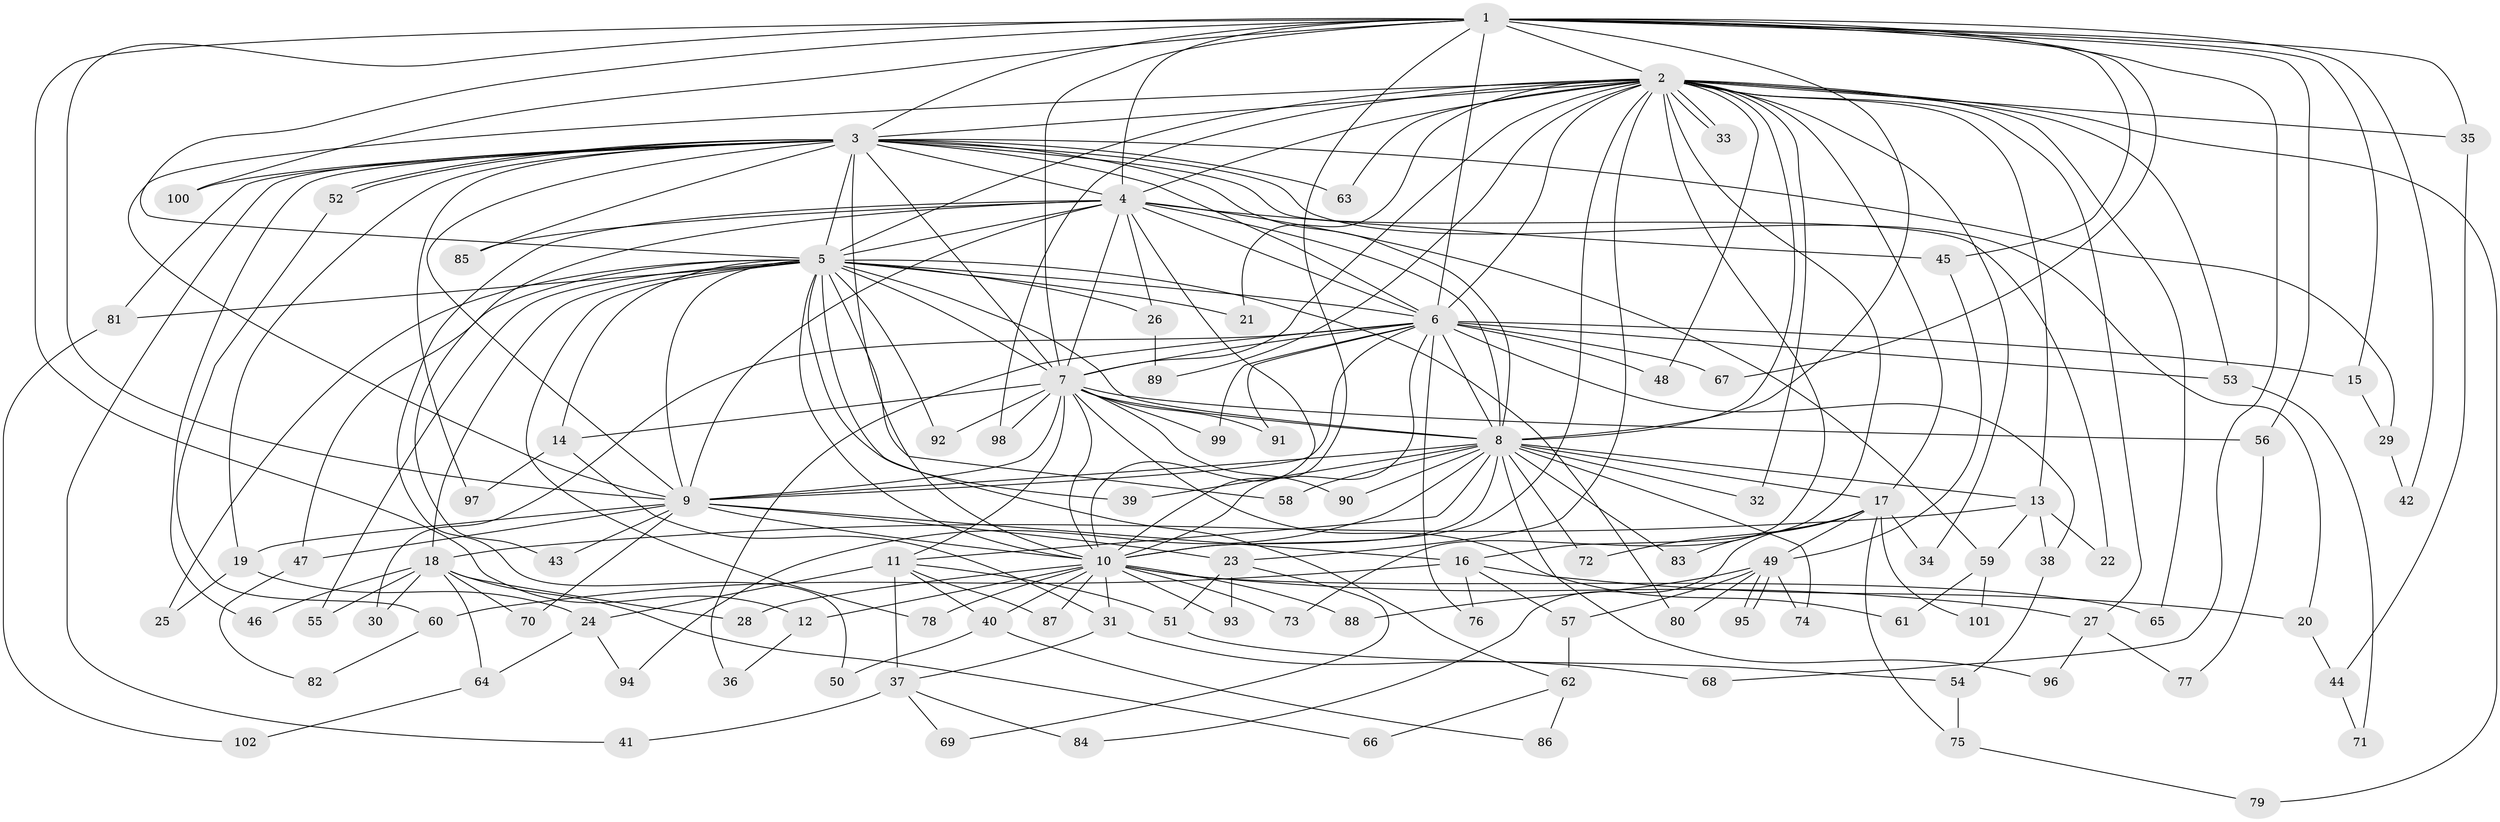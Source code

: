// coarse degree distribution, {16: 0.012987012987012988, 24: 0.025974025974025976, 21: 0.012987012987012988, 20: 0.012987012987012988, 18: 0.012987012987012988, 15: 0.012987012987012988, 17: 0.012987012987012988, 7: 0.012987012987012988, 3: 0.12987012987012986, 6: 0.025974025974025976, 4: 0.11688311688311688, 5: 0.03896103896103896, 9: 0.012987012987012988, 8: 0.025974025974025976, 2: 0.5324675324675324}
// Generated by graph-tools (version 1.1) at 2025/51/02/27/25 19:51:44]
// undirected, 102 vertices, 229 edges
graph export_dot {
graph [start="1"]
  node [color=gray90,style=filled];
  1;
  2;
  3;
  4;
  5;
  6;
  7;
  8;
  9;
  10;
  11;
  12;
  13;
  14;
  15;
  16;
  17;
  18;
  19;
  20;
  21;
  22;
  23;
  24;
  25;
  26;
  27;
  28;
  29;
  30;
  31;
  32;
  33;
  34;
  35;
  36;
  37;
  38;
  39;
  40;
  41;
  42;
  43;
  44;
  45;
  46;
  47;
  48;
  49;
  50;
  51;
  52;
  53;
  54;
  55;
  56;
  57;
  58;
  59;
  60;
  61;
  62;
  63;
  64;
  65;
  66;
  67;
  68;
  69;
  70;
  71;
  72;
  73;
  74;
  75;
  76;
  77;
  78;
  79;
  80;
  81;
  82;
  83;
  84;
  85;
  86;
  87;
  88;
  89;
  90;
  91;
  92;
  93;
  94;
  95;
  96;
  97;
  98;
  99;
  100;
  101;
  102;
  1 -- 2;
  1 -- 3;
  1 -- 4;
  1 -- 5;
  1 -- 6;
  1 -- 7;
  1 -- 8;
  1 -- 9;
  1 -- 10;
  1 -- 12;
  1 -- 15;
  1 -- 35;
  1 -- 42;
  1 -- 45;
  1 -- 56;
  1 -- 67;
  1 -- 68;
  1 -- 100;
  2 -- 3;
  2 -- 4;
  2 -- 5;
  2 -- 6;
  2 -- 7;
  2 -- 8;
  2 -- 9;
  2 -- 10;
  2 -- 13;
  2 -- 16;
  2 -- 17;
  2 -- 21;
  2 -- 23;
  2 -- 27;
  2 -- 32;
  2 -- 33;
  2 -- 33;
  2 -- 34;
  2 -- 35;
  2 -- 48;
  2 -- 53;
  2 -- 63;
  2 -- 65;
  2 -- 73;
  2 -- 79;
  2 -- 89;
  2 -- 98;
  3 -- 4;
  3 -- 5;
  3 -- 6;
  3 -- 7;
  3 -- 8;
  3 -- 9;
  3 -- 10;
  3 -- 19;
  3 -- 20;
  3 -- 22;
  3 -- 29;
  3 -- 41;
  3 -- 46;
  3 -- 52;
  3 -- 52;
  3 -- 63;
  3 -- 81;
  3 -- 85;
  3 -- 97;
  3 -- 100;
  4 -- 5;
  4 -- 6;
  4 -- 7;
  4 -- 8;
  4 -- 9;
  4 -- 10;
  4 -- 26;
  4 -- 43;
  4 -- 45;
  4 -- 50;
  4 -- 59;
  4 -- 85;
  5 -- 6;
  5 -- 7;
  5 -- 8;
  5 -- 9;
  5 -- 10;
  5 -- 14;
  5 -- 18;
  5 -- 21;
  5 -- 25;
  5 -- 26;
  5 -- 39;
  5 -- 47;
  5 -- 55;
  5 -- 58;
  5 -- 62;
  5 -- 78;
  5 -- 80;
  5 -- 81;
  5 -- 92;
  6 -- 7;
  6 -- 8;
  6 -- 9;
  6 -- 10;
  6 -- 15;
  6 -- 30;
  6 -- 36;
  6 -- 38;
  6 -- 48;
  6 -- 53;
  6 -- 67;
  6 -- 76;
  6 -- 91;
  6 -- 99;
  7 -- 8;
  7 -- 9;
  7 -- 10;
  7 -- 11;
  7 -- 14;
  7 -- 56;
  7 -- 61;
  7 -- 90;
  7 -- 91;
  7 -- 92;
  7 -- 98;
  7 -- 99;
  8 -- 9;
  8 -- 10;
  8 -- 11;
  8 -- 13;
  8 -- 17;
  8 -- 32;
  8 -- 39;
  8 -- 58;
  8 -- 72;
  8 -- 74;
  8 -- 83;
  8 -- 90;
  8 -- 94;
  8 -- 96;
  9 -- 10;
  9 -- 16;
  9 -- 19;
  9 -- 23;
  9 -- 43;
  9 -- 47;
  9 -- 70;
  10 -- 12;
  10 -- 27;
  10 -- 28;
  10 -- 31;
  10 -- 40;
  10 -- 65;
  10 -- 73;
  10 -- 78;
  10 -- 87;
  10 -- 88;
  10 -- 93;
  11 -- 24;
  11 -- 37;
  11 -- 40;
  11 -- 51;
  11 -- 87;
  12 -- 36;
  13 -- 18;
  13 -- 22;
  13 -- 38;
  13 -- 59;
  14 -- 31;
  14 -- 97;
  15 -- 29;
  16 -- 20;
  16 -- 57;
  16 -- 60;
  16 -- 76;
  17 -- 34;
  17 -- 49;
  17 -- 72;
  17 -- 75;
  17 -- 83;
  17 -- 84;
  17 -- 101;
  18 -- 28;
  18 -- 30;
  18 -- 46;
  18 -- 55;
  18 -- 64;
  18 -- 66;
  18 -- 70;
  19 -- 24;
  19 -- 25;
  20 -- 44;
  23 -- 51;
  23 -- 69;
  23 -- 93;
  24 -- 64;
  24 -- 94;
  26 -- 89;
  27 -- 77;
  27 -- 96;
  29 -- 42;
  31 -- 37;
  31 -- 68;
  35 -- 44;
  37 -- 41;
  37 -- 69;
  37 -- 84;
  38 -- 54;
  40 -- 50;
  40 -- 86;
  44 -- 71;
  45 -- 49;
  47 -- 82;
  49 -- 57;
  49 -- 74;
  49 -- 80;
  49 -- 88;
  49 -- 95;
  49 -- 95;
  51 -- 54;
  52 -- 60;
  53 -- 71;
  54 -- 75;
  56 -- 77;
  57 -- 62;
  59 -- 61;
  59 -- 101;
  60 -- 82;
  62 -- 66;
  62 -- 86;
  64 -- 102;
  75 -- 79;
  81 -- 102;
}
